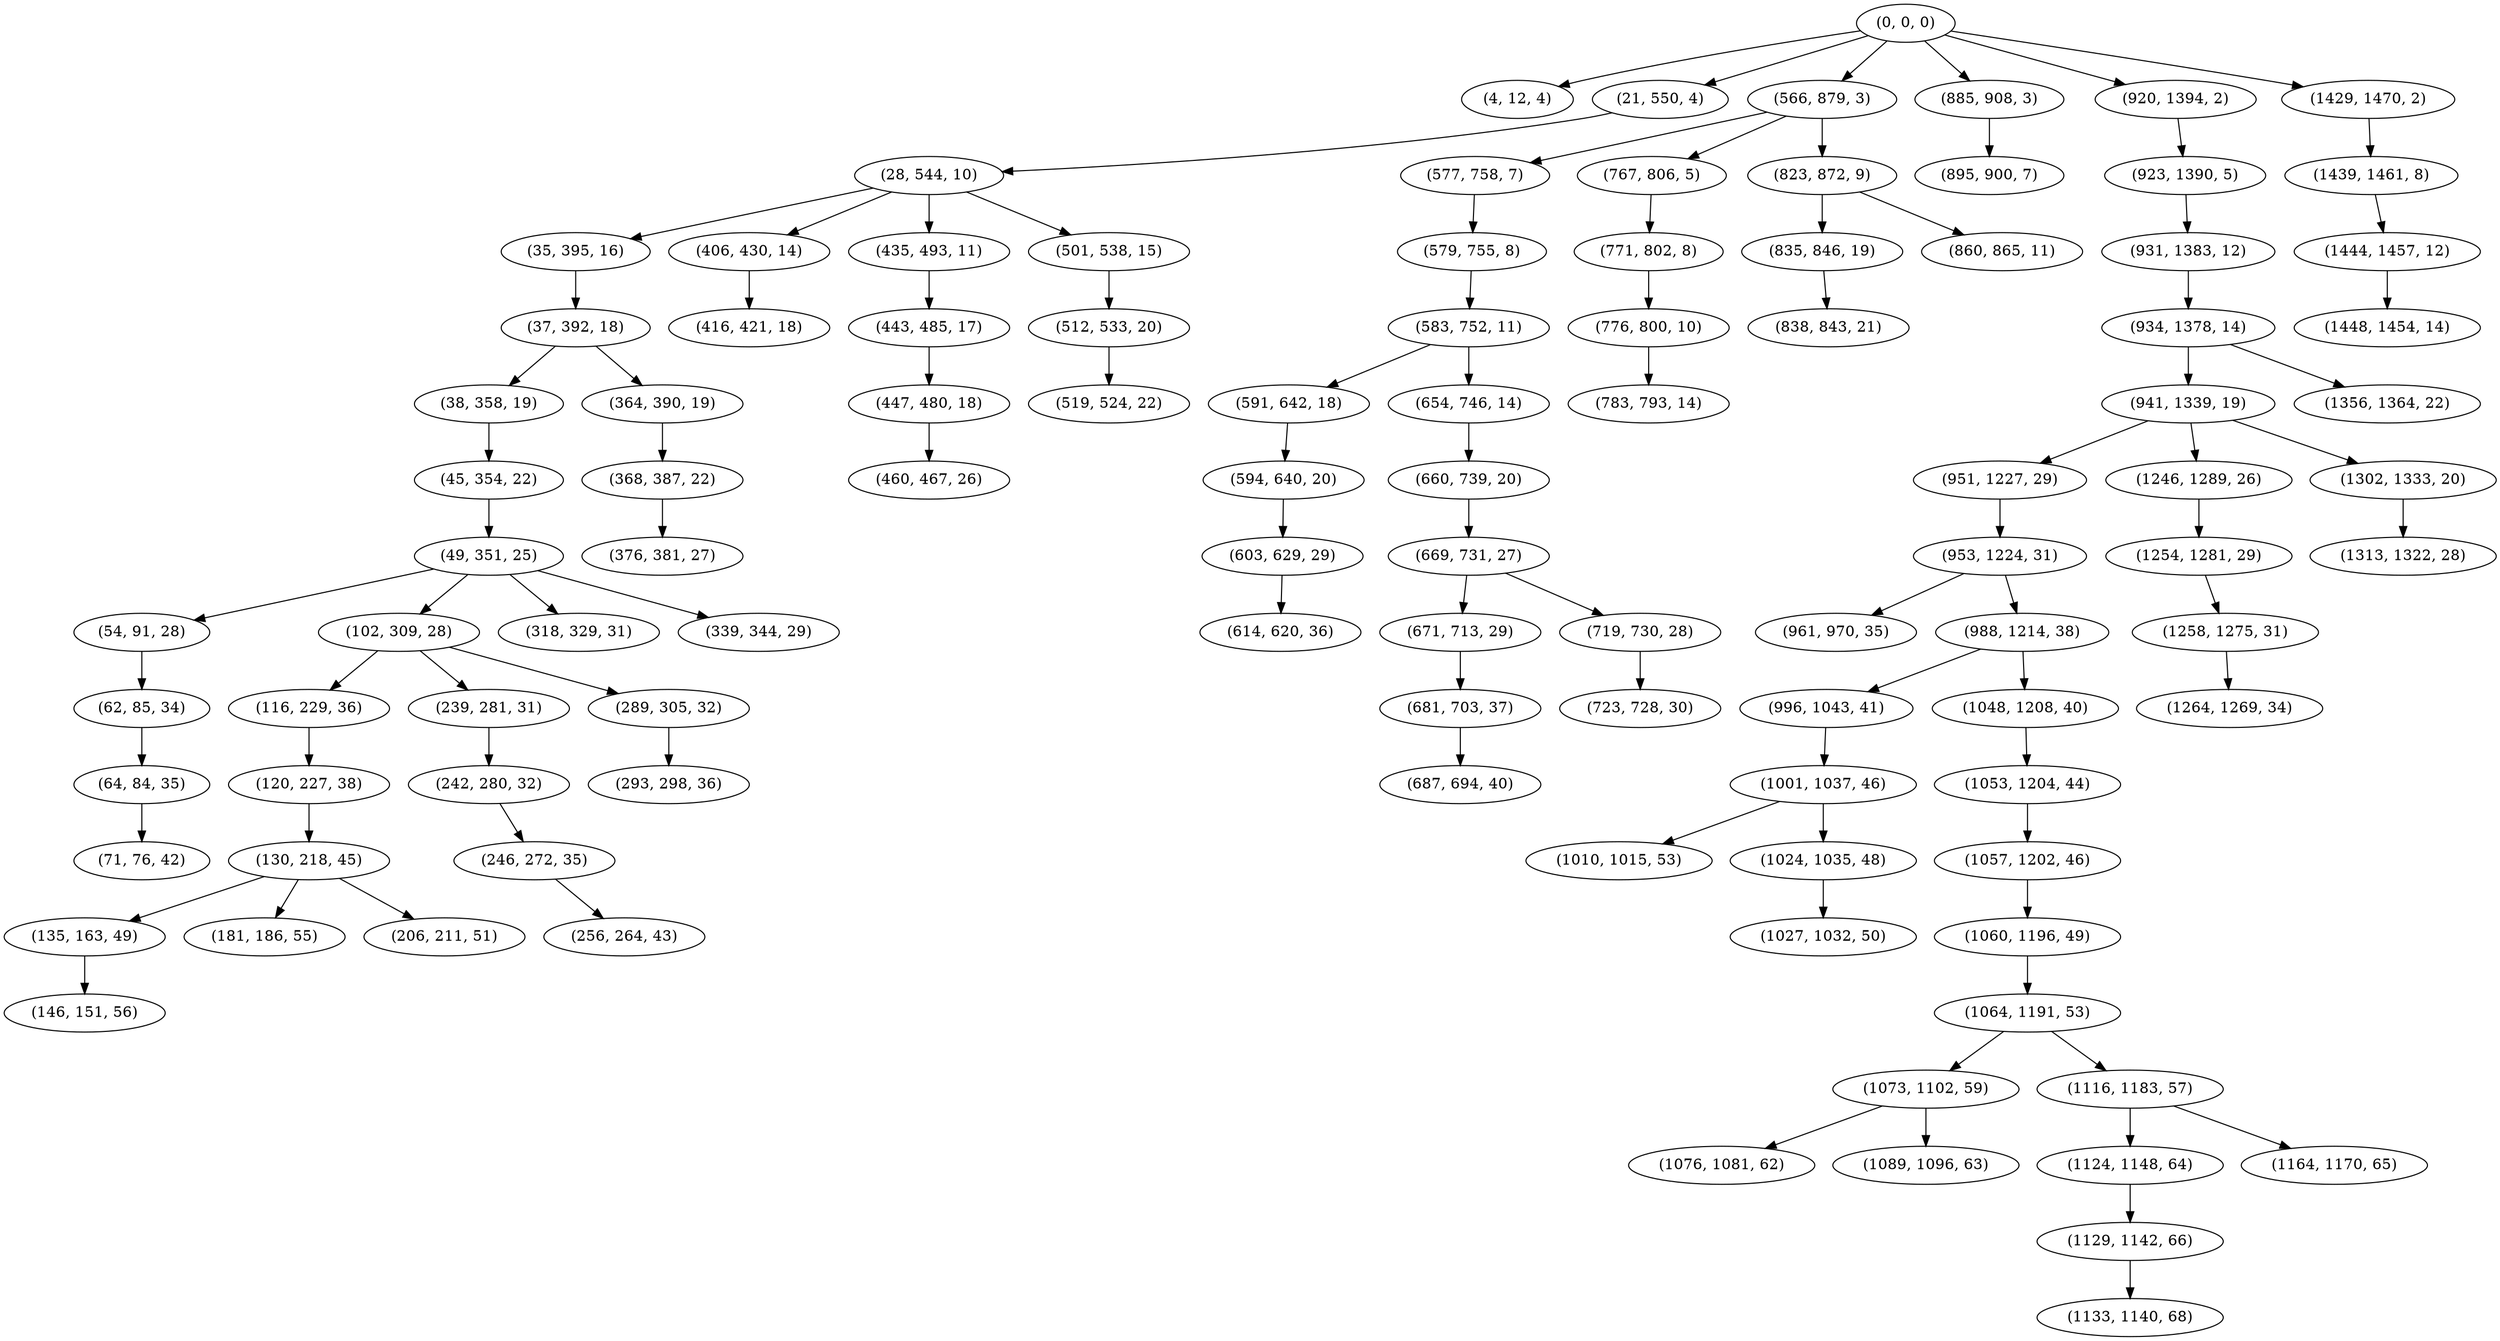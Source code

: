 digraph tree {
    "(0, 0, 0)";
    "(4, 12, 4)";
    "(21, 550, 4)";
    "(28, 544, 10)";
    "(35, 395, 16)";
    "(37, 392, 18)";
    "(38, 358, 19)";
    "(45, 354, 22)";
    "(49, 351, 25)";
    "(54, 91, 28)";
    "(62, 85, 34)";
    "(64, 84, 35)";
    "(71, 76, 42)";
    "(102, 309, 28)";
    "(116, 229, 36)";
    "(120, 227, 38)";
    "(130, 218, 45)";
    "(135, 163, 49)";
    "(146, 151, 56)";
    "(181, 186, 55)";
    "(206, 211, 51)";
    "(239, 281, 31)";
    "(242, 280, 32)";
    "(246, 272, 35)";
    "(256, 264, 43)";
    "(289, 305, 32)";
    "(293, 298, 36)";
    "(318, 329, 31)";
    "(339, 344, 29)";
    "(364, 390, 19)";
    "(368, 387, 22)";
    "(376, 381, 27)";
    "(406, 430, 14)";
    "(416, 421, 18)";
    "(435, 493, 11)";
    "(443, 485, 17)";
    "(447, 480, 18)";
    "(460, 467, 26)";
    "(501, 538, 15)";
    "(512, 533, 20)";
    "(519, 524, 22)";
    "(566, 879, 3)";
    "(577, 758, 7)";
    "(579, 755, 8)";
    "(583, 752, 11)";
    "(591, 642, 18)";
    "(594, 640, 20)";
    "(603, 629, 29)";
    "(614, 620, 36)";
    "(654, 746, 14)";
    "(660, 739, 20)";
    "(669, 731, 27)";
    "(671, 713, 29)";
    "(681, 703, 37)";
    "(687, 694, 40)";
    "(719, 730, 28)";
    "(723, 728, 30)";
    "(767, 806, 5)";
    "(771, 802, 8)";
    "(776, 800, 10)";
    "(783, 793, 14)";
    "(823, 872, 9)";
    "(835, 846, 19)";
    "(838, 843, 21)";
    "(860, 865, 11)";
    "(885, 908, 3)";
    "(895, 900, 7)";
    "(920, 1394, 2)";
    "(923, 1390, 5)";
    "(931, 1383, 12)";
    "(934, 1378, 14)";
    "(941, 1339, 19)";
    "(951, 1227, 29)";
    "(953, 1224, 31)";
    "(961, 970, 35)";
    "(988, 1214, 38)";
    "(996, 1043, 41)";
    "(1001, 1037, 46)";
    "(1010, 1015, 53)";
    "(1024, 1035, 48)";
    "(1027, 1032, 50)";
    "(1048, 1208, 40)";
    "(1053, 1204, 44)";
    "(1057, 1202, 46)";
    "(1060, 1196, 49)";
    "(1064, 1191, 53)";
    "(1073, 1102, 59)";
    "(1076, 1081, 62)";
    "(1089, 1096, 63)";
    "(1116, 1183, 57)";
    "(1124, 1148, 64)";
    "(1129, 1142, 66)";
    "(1133, 1140, 68)";
    "(1164, 1170, 65)";
    "(1246, 1289, 26)";
    "(1254, 1281, 29)";
    "(1258, 1275, 31)";
    "(1264, 1269, 34)";
    "(1302, 1333, 20)";
    "(1313, 1322, 28)";
    "(1356, 1364, 22)";
    "(1429, 1470, 2)";
    "(1439, 1461, 8)";
    "(1444, 1457, 12)";
    "(1448, 1454, 14)";
    "(0, 0, 0)" -> "(4, 12, 4)";
    "(0, 0, 0)" -> "(21, 550, 4)";
    "(0, 0, 0)" -> "(566, 879, 3)";
    "(0, 0, 0)" -> "(885, 908, 3)";
    "(0, 0, 0)" -> "(920, 1394, 2)";
    "(0, 0, 0)" -> "(1429, 1470, 2)";
    "(21, 550, 4)" -> "(28, 544, 10)";
    "(28, 544, 10)" -> "(35, 395, 16)";
    "(28, 544, 10)" -> "(406, 430, 14)";
    "(28, 544, 10)" -> "(435, 493, 11)";
    "(28, 544, 10)" -> "(501, 538, 15)";
    "(35, 395, 16)" -> "(37, 392, 18)";
    "(37, 392, 18)" -> "(38, 358, 19)";
    "(37, 392, 18)" -> "(364, 390, 19)";
    "(38, 358, 19)" -> "(45, 354, 22)";
    "(45, 354, 22)" -> "(49, 351, 25)";
    "(49, 351, 25)" -> "(54, 91, 28)";
    "(49, 351, 25)" -> "(102, 309, 28)";
    "(49, 351, 25)" -> "(318, 329, 31)";
    "(49, 351, 25)" -> "(339, 344, 29)";
    "(54, 91, 28)" -> "(62, 85, 34)";
    "(62, 85, 34)" -> "(64, 84, 35)";
    "(64, 84, 35)" -> "(71, 76, 42)";
    "(102, 309, 28)" -> "(116, 229, 36)";
    "(102, 309, 28)" -> "(239, 281, 31)";
    "(102, 309, 28)" -> "(289, 305, 32)";
    "(116, 229, 36)" -> "(120, 227, 38)";
    "(120, 227, 38)" -> "(130, 218, 45)";
    "(130, 218, 45)" -> "(135, 163, 49)";
    "(130, 218, 45)" -> "(181, 186, 55)";
    "(130, 218, 45)" -> "(206, 211, 51)";
    "(135, 163, 49)" -> "(146, 151, 56)";
    "(239, 281, 31)" -> "(242, 280, 32)";
    "(242, 280, 32)" -> "(246, 272, 35)";
    "(246, 272, 35)" -> "(256, 264, 43)";
    "(289, 305, 32)" -> "(293, 298, 36)";
    "(364, 390, 19)" -> "(368, 387, 22)";
    "(368, 387, 22)" -> "(376, 381, 27)";
    "(406, 430, 14)" -> "(416, 421, 18)";
    "(435, 493, 11)" -> "(443, 485, 17)";
    "(443, 485, 17)" -> "(447, 480, 18)";
    "(447, 480, 18)" -> "(460, 467, 26)";
    "(501, 538, 15)" -> "(512, 533, 20)";
    "(512, 533, 20)" -> "(519, 524, 22)";
    "(566, 879, 3)" -> "(577, 758, 7)";
    "(566, 879, 3)" -> "(767, 806, 5)";
    "(566, 879, 3)" -> "(823, 872, 9)";
    "(577, 758, 7)" -> "(579, 755, 8)";
    "(579, 755, 8)" -> "(583, 752, 11)";
    "(583, 752, 11)" -> "(591, 642, 18)";
    "(583, 752, 11)" -> "(654, 746, 14)";
    "(591, 642, 18)" -> "(594, 640, 20)";
    "(594, 640, 20)" -> "(603, 629, 29)";
    "(603, 629, 29)" -> "(614, 620, 36)";
    "(654, 746, 14)" -> "(660, 739, 20)";
    "(660, 739, 20)" -> "(669, 731, 27)";
    "(669, 731, 27)" -> "(671, 713, 29)";
    "(669, 731, 27)" -> "(719, 730, 28)";
    "(671, 713, 29)" -> "(681, 703, 37)";
    "(681, 703, 37)" -> "(687, 694, 40)";
    "(719, 730, 28)" -> "(723, 728, 30)";
    "(767, 806, 5)" -> "(771, 802, 8)";
    "(771, 802, 8)" -> "(776, 800, 10)";
    "(776, 800, 10)" -> "(783, 793, 14)";
    "(823, 872, 9)" -> "(835, 846, 19)";
    "(823, 872, 9)" -> "(860, 865, 11)";
    "(835, 846, 19)" -> "(838, 843, 21)";
    "(885, 908, 3)" -> "(895, 900, 7)";
    "(920, 1394, 2)" -> "(923, 1390, 5)";
    "(923, 1390, 5)" -> "(931, 1383, 12)";
    "(931, 1383, 12)" -> "(934, 1378, 14)";
    "(934, 1378, 14)" -> "(941, 1339, 19)";
    "(934, 1378, 14)" -> "(1356, 1364, 22)";
    "(941, 1339, 19)" -> "(951, 1227, 29)";
    "(941, 1339, 19)" -> "(1246, 1289, 26)";
    "(941, 1339, 19)" -> "(1302, 1333, 20)";
    "(951, 1227, 29)" -> "(953, 1224, 31)";
    "(953, 1224, 31)" -> "(961, 970, 35)";
    "(953, 1224, 31)" -> "(988, 1214, 38)";
    "(988, 1214, 38)" -> "(996, 1043, 41)";
    "(988, 1214, 38)" -> "(1048, 1208, 40)";
    "(996, 1043, 41)" -> "(1001, 1037, 46)";
    "(1001, 1037, 46)" -> "(1010, 1015, 53)";
    "(1001, 1037, 46)" -> "(1024, 1035, 48)";
    "(1024, 1035, 48)" -> "(1027, 1032, 50)";
    "(1048, 1208, 40)" -> "(1053, 1204, 44)";
    "(1053, 1204, 44)" -> "(1057, 1202, 46)";
    "(1057, 1202, 46)" -> "(1060, 1196, 49)";
    "(1060, 1196, 49)" -> "(1064, 1191, 53)";
    "(1064, 1191, 53)" -> "(1073, 1102, 59)";
    "(1064, 1191, 53)" -> "(1116, 1183, 57)";
    "(1073, 1102, 59)" -> "(1076, 1081, 62)";
    "(1073, 1102, 59)" -> "(1089, 1096, 63)";
    "(1116, 1183, 57)" -> "(1124, 1148, 64)";
    "(1116, 1183, 57)" -> "(1164, 1170, 65)";
    "(1124, 1148, 64)" -> "(1129, 1142, 66)";
    "(1129, 1142, 66)" -> "(1133, 1140, 68)";
    "(1246, 1289, 26)" -> "(1254, 1281, 29)";
    "(1254, 1281, 29)" -> "(1258, 1275, 31)";
    "(1258, 1275, 31)" -> "(1264, 1269, 34)";
    "(1302, 1333, 20)" -> "(1313, 1322, 28)";
    "(1429, 1470, 2)" -> "(1439, 1461, 8)";
    "(1439, 1461, 8)" -> "(1444, 1457, 12)";
    "(1444, 1457, 12)" -> "(1448, 1454, 14)";
}
